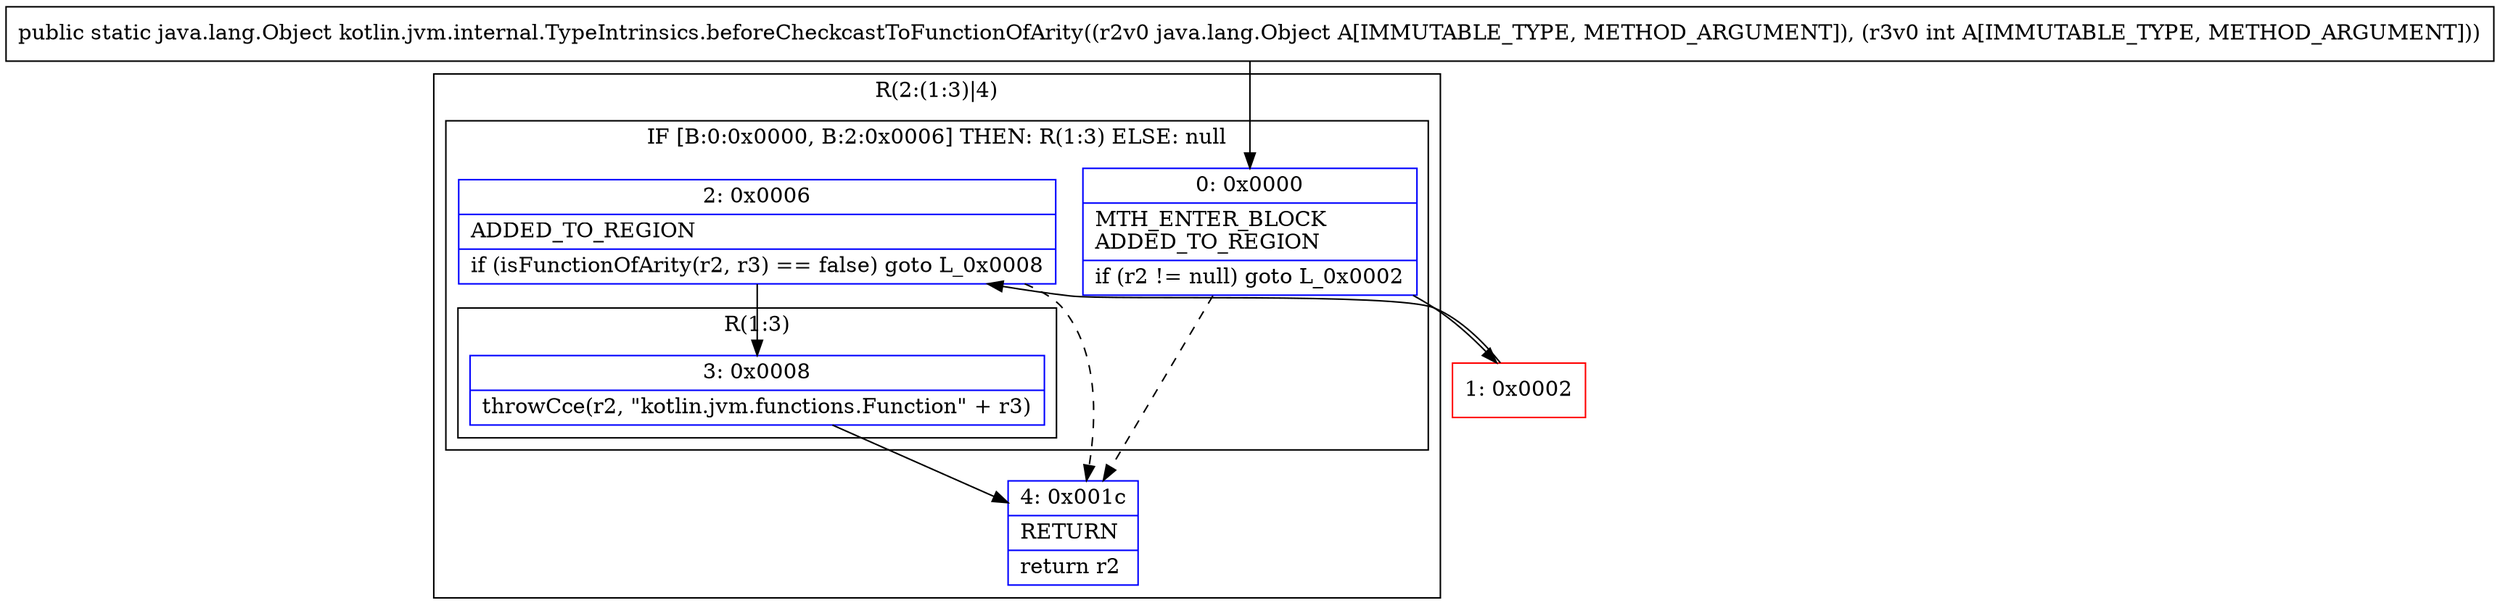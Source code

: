 digraph "CFG forkotlin.jvm.internal.TypeIntrinsics.beforeCheckcastToFunctionOfArity(Ljava\/lang\/Object;I)Ljava\/lang\/Object;" {
subgraph cluster_Region_150350854 {
label = "R(2:(1:3)|4)";
node [shape=record,color=blue];
subgraph cluster_IfRegion_472539601 {
label = "IF [B:0:0x0000, B:2:0x0006] THEN: R(1:3) ELSE: null";
node [shape=record,color=blue];
Node_0 [shape=record,label="{0\:\ 0x0000|MTH_ENTER_BLOCK\lADDED_TO_REGION\l|if (r2 != null) goto L_0x0002\l}"];
Node_2 [shape=record,label="{2\:\ 0x0006|ADDED_TO_REGION\l|if (isFunctionOfArity(r2, r3) == false) goto L_0x0008\l}"];
subgraph cluster_Region_857434382 {
label = "R(1:3)";
node [shape=record,color=blue];
Node_3 [shape=record,label="{3\:\ 0x0008|throwCce(r2, \"kotlin.jvm.functions.Function\" + r3)\l}"];
}
}
Node_4 [shape=record,label="{4\:\ 0x001c|RETURN\l|return r2\l}"];
}
Node_1 [shape=record,color=red,label="{1\:\ 0x0002}"];
MethodNode[shape=record,label="{public static java.lang.Object kotlin.jvm.internal.TypeIntrinsics.beforeCheckcastToFunctionOfArity((r2v0 java.lang.Object A[IMMUTABLE_TYPE, METHOD_ARGUMENT]), (r3v0 int A[IMMUTABLE_TYPE, METHOD_ARGUMENT])) }"];
MethodNode -> Node_0;
Node_0 -> Node_1;
Node_0 -> Node_4[style=dashed];
Node_2 -> Node_3;
Node_2 -> Node_4[style=dashed];
Node_3 -> Node_4;
Node_1 -> Node_2;
}

